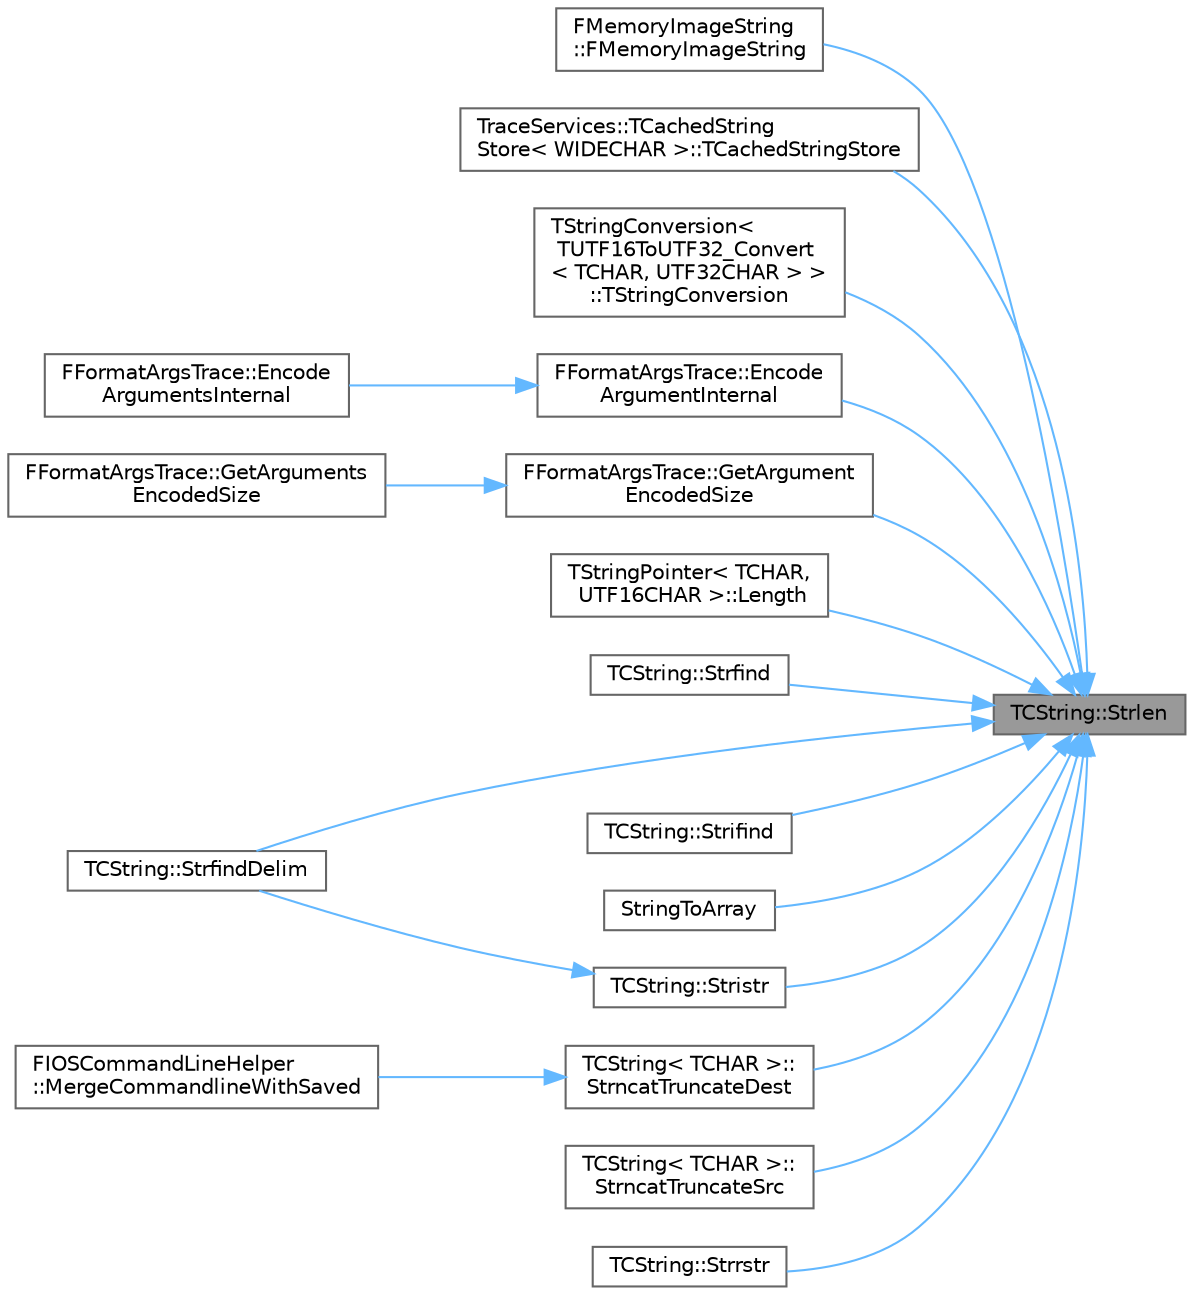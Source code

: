 digraph "TCString::Strlen"
{
 // INTERACTIVE_SVG=YES
 // LATEX_PDF_SIZE
  bgcolor="transparent";
  edge [fontname=Helvetica,fontsize=10,labelfontname=Helvetica,labelfontsize=10];
  node [fontname=Helvetica,fontsize=10,shape=box,height=0.2,width=0.4];
  rankdir="RL";
  Node1 [id="Node000001",label="TCString::Strlen",height=0.2,width=0.4,color="gray40", fillcolor="grey60", style="filled", fontcolor="black",tooltip="strlen wrapper"];
  Node1 -> Node2 [id="edge1_Node000001_Node000002",dir="back",color="steelblue1",style="solid",tooltip=" "];
  Node2 [id="Node000002",label="FMemoryImageString\l::FMemoryImageString",height=0.2,width=0.4,color="grey40", fillcolor="white", style="filled",URL="$d8/d80/classFMemoryImageString.html#a424ae21cea118ff293d589912ef06605",tooltip=" "];
  Node1 -> Node3 [id="edge2_Node000001_Node000003",dir="back",color="steelblue1",style="solid",tooltip=" "];
  Node3 [id="Node000003",label="TraceServices::TCachedString\lStore\< WIDECHAR \>::TCachedStringStore",height=0.2,width=0.4,color="grey40", fillcolor="white", style="filled",URL="$df/d5c/classTraceServices_1_1TCachedStringStore.html#a4f52bc7a3db630c5af782c82b340b27b",tooltip=" "];
  Node1 -> Node4 [id="edge3_Node000001_Node000004",dir="back",color="steelblue1",style="solid",tooltip=" "];
  Node4 [id="Node000004",label="TStringConversion\<\l TUTF16ToUTF32_Convert\l\< TCHAR, UTF32CHAR \> \>\l::TStringConversion",height=0.2,width=0.4,color="grey40", fillcolor="white", style="filled",URL="$d2/d56/classTStringConversion.html#ac2ee9b2135932272fab05b0c7f343613",tooltip=" "];
  Node1 -> Node5 [id="edge4_Node000001_Node000005",dir="back",color="steelblue1",style="solid",tooltip=" "];
  Node5 [id="Node000005",label="FFormatArgsTrace::Encode\lArgumentInternal",height=0.2,width=0.4,color="grey40", fillcolor="white", style="filled",URL="$db/d82/structFFormatArgsTrace.html#a859029f5c09947705051af113cf126fb",tooltip=" "];
  Node5 -> Node6 [id="edge5_Node000005_Node000006",dir="back",color="steelblue1",style="solid",tooltip=" "];
  Node6 [id="Node000006",label="FFormatArgsTrace::Encode\lArgumentsInternal",height=0.2,width=0.4,color="grey40", fillcolor="white", style="filled",URL="$db/d82/structFFormatArgsTrace.html#a7f217519e46ac851cea4232ccb3291cb",tooltip=" "];
  Node1 -> Node7 [id="edge6_Node000001_Node000007",dir="back",color="steelblue1",style="solid",tooltip=" "];
  Node7 [id="Node000007",label="FFormatArgsTrace::GetArgument\lEncodedSize",height=0.2,width=0.4,color="grey40", fillcolor="white", style="filled",URL="$db/d82/structFFormatArgsTrace.html#abe62cc1caa568bd83befdd42bf116746",tooltip=" "];
  Node7 -> Node8 [id="edge7_Node000007_Node000008",dir="back",color="steelblue1",style="solid",tooltip=" "];
  Node8 [id="Node000008",label="FFormatArgsTrace::GetArguments\lEncodedSize",height=0.2,width=0.4,color="grey40", fillcolor="white", style="filled",URL="$db/d82/structFFormatArgsTrace.html#a08783e48520cadd3966fea6e320289e4",tooltip=" "];
  Node1 -> Node9 [id="edge8_Node000001_Node000009",dir="back",color="steelblue1",style="solid",tooltip=" "];
  Node9 [id="Node000009",label="TStringPointer\< TCHAR,\l UTF16CHAR \>::Length",height=0.2,width=0.4,color="grey40", fillcolor="white", style="filled",URL="$d2/d20/classTStringPointer.html#ab7c9020f7eafcdf21bc0f1b27ee0d9ca",tooltip=" "];
  Node1 -> Node10 [id="edge9_Node000001_Node000010",dir="back",color="steelblue1",style="solid",tooltip=" "];
  Node10 [id="Node000010",label="TCString::Strfind",height=0.2,width=0.4,color="grey40", fillcolor="white", style="filled",URL="$df/d74/structTCString.html#a981b1d32bf46ab5e6d8015d874764f4c",tooltip="Find string in string, case sensitive, requires non-alphanumeric lead-in."];
  Node1 -> Node11 [id="edge10_Node000001_Node000011",dir="back",color="steelblue1",style="solid",tooltip=" "];
  Node11 [id="Node000011",label="TCString::StrfindDelim",height=0.2,width=0.4,color="grey40", fillcolor="white", style="filled",URL="$df/d74/structTCString.html#ae3b6592eae84487a34c1e7c2d80fa076",tooltip="Finds string in string, case insensitive, requires the string be surrounded by one the specified deli..."];
  Node1 -> Node12 [id="edge11_Node000001_Node000012",dir="back",color="steelblue1",style="solid",tooltip=" "];
  Node12 [id="Node000012",label="TCString::Strifind",height=0.2,width=0.4,color="grey40", fillcolor="white", style="filled",URL="$df/d74/structTCString.html#ab1529ae98f9004867a958854e4fcc5d4",tooltip="Find string in string, case insensitive, requires non-alphanumeric lead-in."];
  Node1 -> Node13 [id="edge12_Node000001_Node000013",dir="back",color="steelblue1",style="solid",tooltip=" "];
  Node13 [id="Node000013",label="StringToArray",height=0.2,width=0.4,color="grey40", fillcolor="white", style="filled",URL="$d3/ddf/StringConv_8h.html#ad505c540447cd03308bc7023ef05913a",tooltip=" "];
  Node1 -> Node14 [id="edge13_Node000001_Node000014",dir="back",color="steelblue1",style="solid",tooltip=" "];
  Node14 [id="Node000014",label="TCString::Stristr",height=0.2,width=0.4,color="grey40", fillcolor="white", style="filled",URL="$df/d74/structTCString.html#adf32d8cfe843dc163627bc2aec2542af",tooltip="Finds string in string, case insensitive."];
  Node14 -> Node11 [id="edge14_Node000014_Node000011",dir="back",color="steelblue1",style="solid",tooltip=" "];
  Node1 -> Node15 [id="edge15_Node000001_Node000015",dir="back",color="steelblue1",style="solid",tooltip=" "];
  Node15 [id="Node000015",label="TCString\< TCHAR \>::\lStrncatTruncateDest",height=0.2,width=0.4,color="grey40", fillcolor="white", style="filled",URL="$df/d74/structTCString.html#a498a3c2b1724d5110faa35e41add2adf",tooltip=" "];
  Node15 -> Node16 [id="edge16_Node000015_Node000016",dir="back",color="steelblue1",style="solid",tooltip=" "];
  Node16 [id="Node000016",label="FIOSCommandLineHelper\l::MergeCommandlineWithSaved",height=0.2,width=0.4,color="grey40", fillcolor="white", style="filled",URL="$df/d5f/classFIOSCommandLineHelper.html#a44e1c1913bccdd25740934a79f22b4e5",tooltip="Merge the given commandline with GSavedCommandLinePortion, which may start with ?"];
  Node1 -> Node17 [id="edge17_Node000001_Node000017",dir="back",color="steelblue1",style="solid",tooltip=" "];
  Node17 [id="Node000017",label="TCString\< TCHAR \>::\lStrncatTruncateSrc",height=0.2,width=0.4,color="grey40", fillcolor="white", style="filled",URL="$df/d74/structTCString.html#add28133e925e1955163f2dccc8071e61",tooltip=" "];
  Node1 -> Node18 [id="edge18_Node000001_Node000018",dir="back",color="steelblue1",style="solid",tooltip=" "];
  Node18 [id="Node000018",label="TCString::Strrstr",height=0.2,width=0.4,color="grey40", fillcolor="white", style="filled",URL="$df/d74/structTCString.html#ab9fa823084f16f1e09d594330c12f8f0",tooltip=" "];
}
